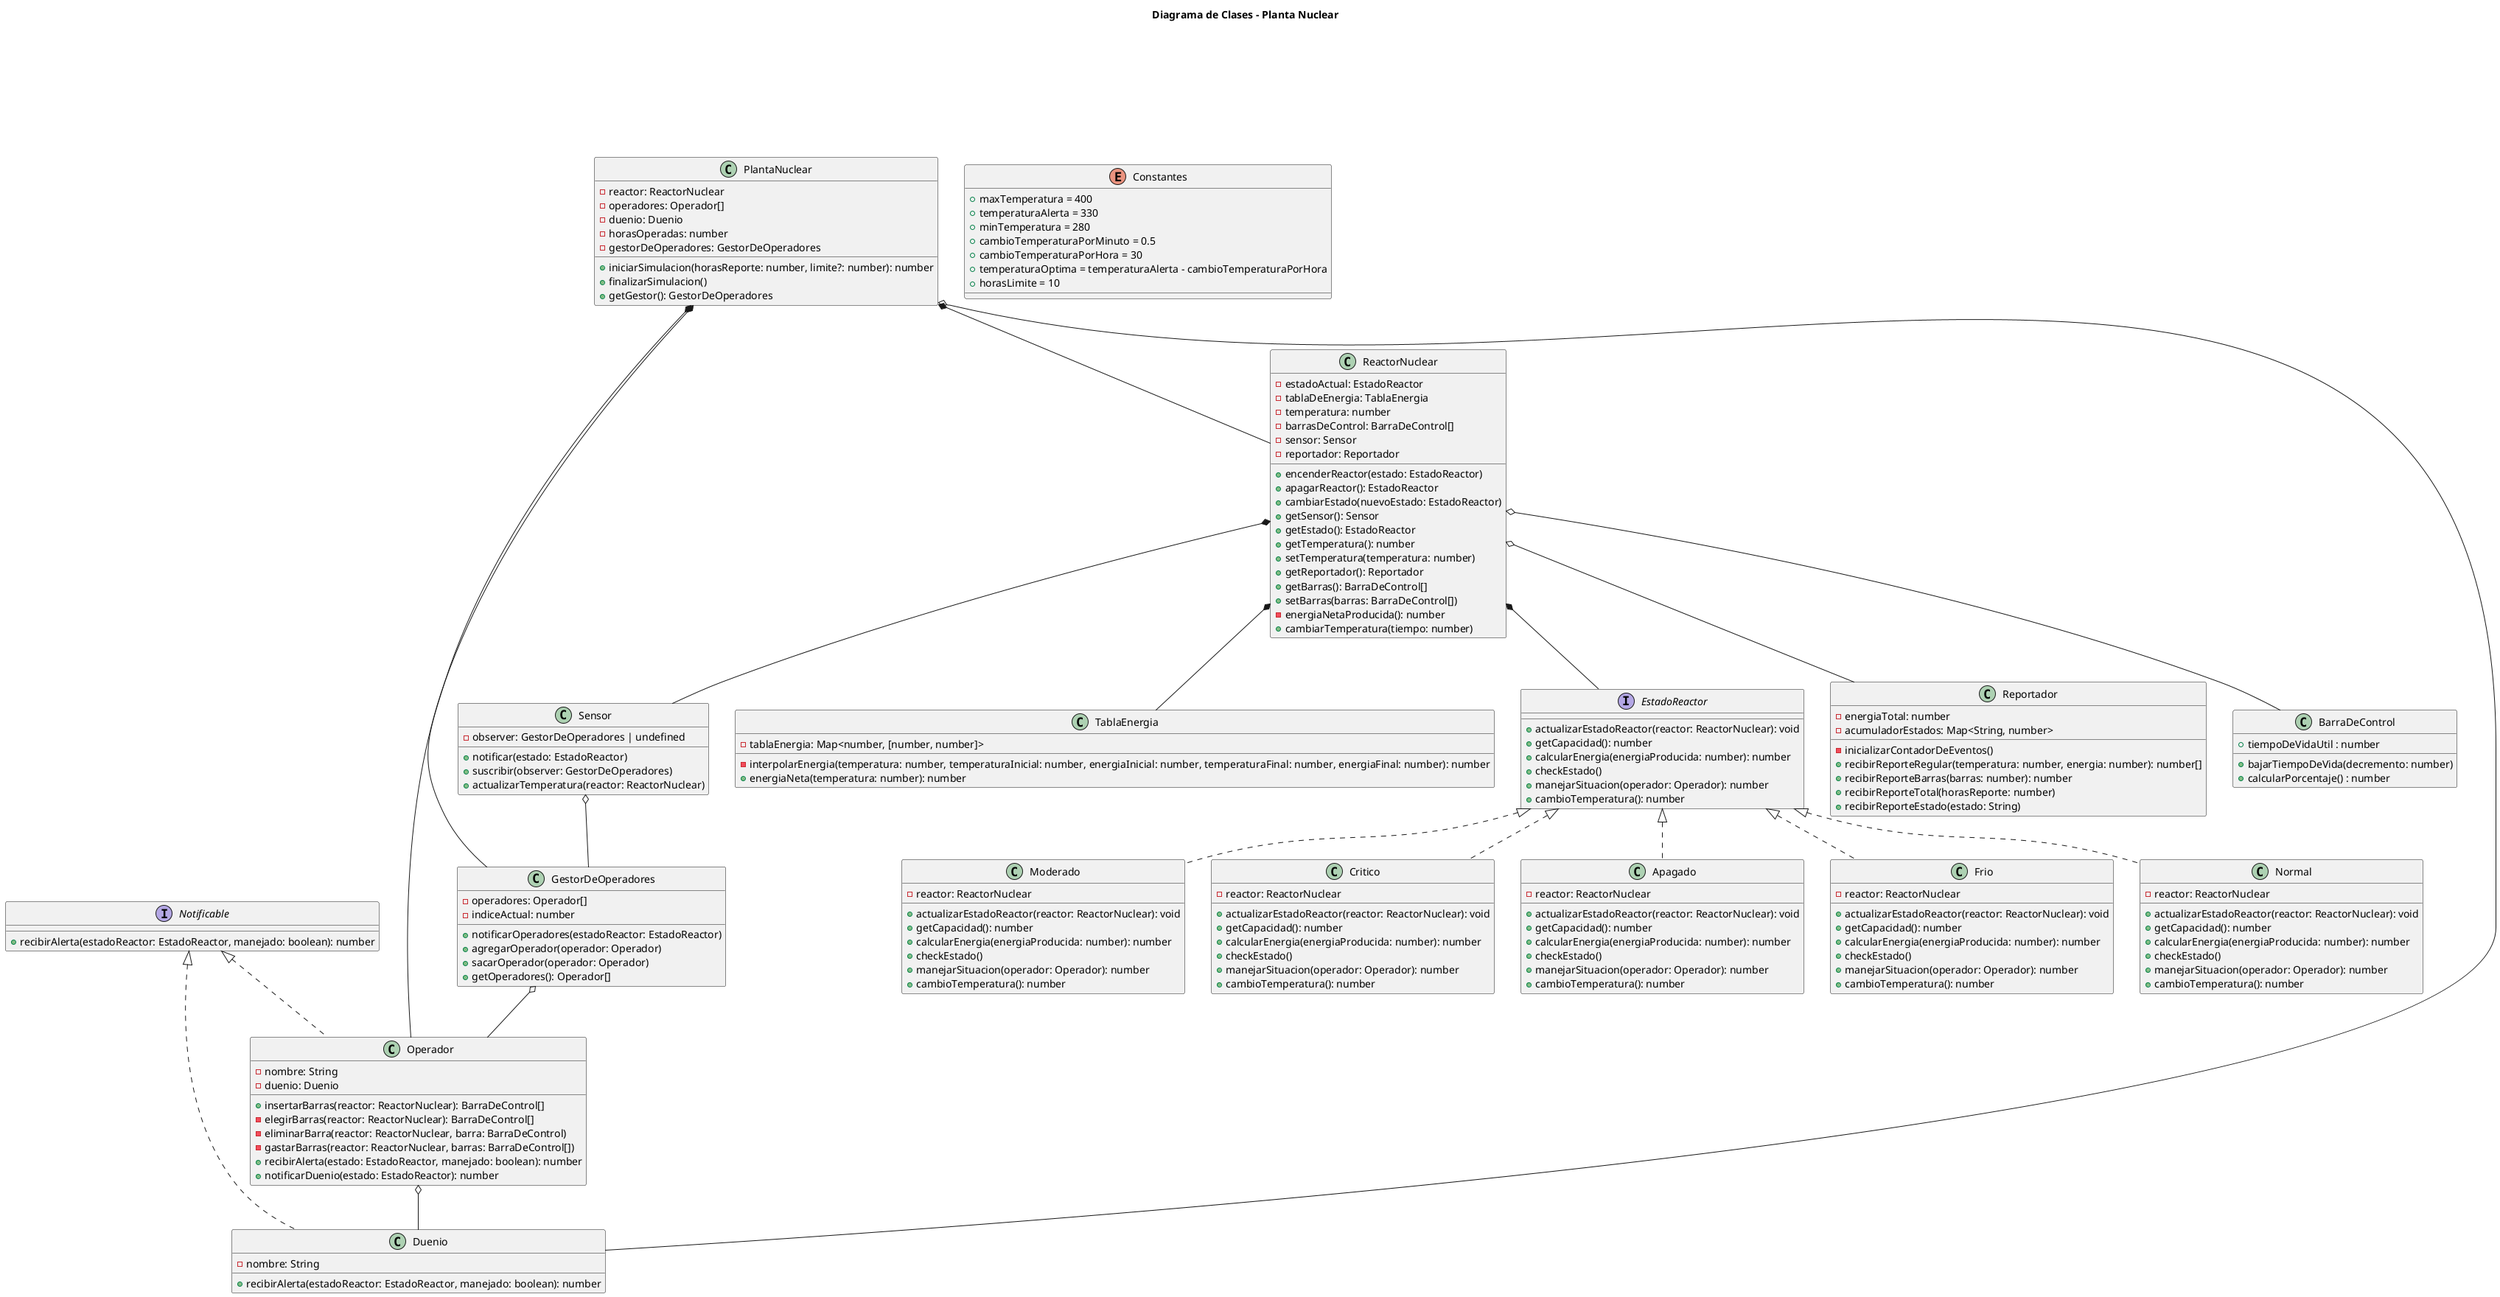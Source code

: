 @startuml Planta Nuclear
title Diagrama de Clases - Planta Nuclear

interface Notificable {
    + recibirAlerta(estadoReactor: EstadoReactor, manejado: boolean): number
}

class Duenio implements Notificable {
    -nombre: String
    
    + recibirAlerta(estadoReactor: EstadoReactor, manejado: boolean): number
}

class GestorDeOperadores {
    - operadores: Operador[]
    - indiceActual: number

    + notificarOperadores(estadoReactor: EstadoReactor)
    + agregarOperador(operador: Operador)
    + sacarOperador(operador: Operador)
    + getOperadores(): Operador[]
}

class Operador implements Notificable {
    - nombre: String
    - duenio: Duenio

    + insertarBarras(reactor: ReactorNuclear): BarraDeControl[]
    - elegirBarras(reactor: ReactorNuclear): BarraDeControl[]
    - eliminarBarra(reactor: ReactorNuclear, barra: BarraDeControl)
    - gastarBarras(reactor: ReactorNuclear, barras: BarraDeControl[])
    + recibirAlerta(estado: EstadoReactor, manejado: boolean): number
    + notificarDuenio(estado: EstadoReactor): number
}

class Reportador {
    - energiaTotal: number
    - acumuladorEstados: Map<String, number>

    - inicializarContadorDeEventos()
    + recibirReporteRegular(temperatura: number, energia: number): number[]
    + recibirReporteBarras(barras: number): number
    + recibirReporteTotal(horasReporte: number)
    + recibirReporteEstado(estado: String)
}

class PlantaNuclear {
    - reactor: ReactorNuclear
    - operadores: Operador[]
    - duenio: Duenio
    - horasOperadas: number
    - gestorDeOperadores: GestorDeOperadores

    + iniciarSimulacion(horasReporte: number, limite?: number): number
    + finalizarSimulacion()
    + getGestor(): GestorDeOperadores
}

class ReactorNuclear {
    - estadoActual: EstadoReactor
    - tablaDeEnergia: TablaEnergia
    - temperatura: number
    - barrasDeControl: BarraDeControl[]
    - sensor: Sensor
    - reportador: Reportador

    + encenderReactor(estado: EstadoReactor)
    + apagarReactor(): EstadoReactor
    + cambiarEstado(nuevoEstado: EstadoReactor)
    + getSensor(): Sensor
    + getEstado(): EstadoReactor
    + getTemperatura(): number
    + setTemperatura(temperatura: number)
    + getReportador(): Reportador
    + getBarras(): BarraDeControl[]
    + setBarras(barras: BarraDeControl[])
    - energiaNetaProducida(): number
    + cambiarTemperatura(tiempo: number)
}

class Sensor {
    - observer: GestorDeOperadores | undefined

    + notificar(estado: EstadoReactor)
    + suscribir(observer: GestorDeOperadores)
    + actualizarTemperatura(reactor: ReactorNuclear)
}

class BarraDeControl {
    + tiempoDeVidaUtil : number
    
    + bajarTiempoDeVida(decremento: number)
    + calcularPorcentaje() : number
}

class TablaEnergia {
    - tablaEnergia: Map<number, [number, number]>

    - interpolarEnergia(temperatura: number, temperaturaInicial: number, energiaInicial: number, temperaturaFinal: number, energiaFinal: number): number
    + energiaNeta(temperatura: number): number
}

Interface EstadoReactor {
    + actualizarEstadoReactor(reactor: ReactorNuclear): void
    + getCapacidad(): number
    + calcularEnergia(energiaProducida: number): number
    + checkEstado()
    + manejarSituacion(operador: Operador): number
    + cambioTemperatura(): number
}

class Frio implements EstadoReactor {
    - reactor: ReactorNuclear

    + actualizarEstadoReactor(reactor: ReactorNuclear): void
    + getCapacidad(): number
    + calcularEnergia(energiaProducida: number): number
    + checkEstado()
    + manejarSituacion(operador: Operador): number
    + cambioTemperatura(): number
}

class Normal implements EstadoReactor {
    - reactor: ReactorNuclear

    + actualizarEstadoReactor(reactor: ReactorNuclear): void
    + getCapacidad(): number
    + calcularEnergia(energiaProducida: number): number
    + checkEstado()
    + manejarSituacion(operador: Operador): number
    + cambioTemperatura(): number
}

class Moderado implements EstadoReactor {
    - reactor: ReactorNuclear

    + actualizarEstadoReactor(reactor: ReactorNuclear): void
    + getCapacidad(): number
    + calcularEnergia(energiaProducida: number): number
    + checkEstado()
    + manejarSituacion(operador: Operador): number
    + cambioTemperatura(): number
}

class Critico implements EstadoReactor {
    - reactor: ReactorNuclear

    + actualizarEstadoReactor(reactor: ReactorNuclear): void
    + getCapacidad(): number
    + calcularEnergia(energiaProducida: number): number
    + checkEstado()
    + manejarSituacion(operador: Operador): number
    + cambioTemperatura(): number
}

class Apagado implements EstadoReactor {
    - reactor: ReactorNuclear

    + actualizarEstadoReactor(reactor: ReactorNuclear): void
    + getCapacidad(): number
    + calcularEnergia(energiaProducida: number): number
    + checkEstado()
    + manejarSituacion(operador: Operador): number
    + cambioTemperatura(): number
}

enum Constantes {
    + maxTemperatura = 400
    + temperaturaAlerta = 330
    + minTemperatura = 280
    + cambioTemperaturaPorMinuto = 0.5
    + cambioTemperaturaPorHora = 30
    + temperaturaOptima = temperaturaAlerta - cambioTemperaturaPorHora
    + horasLimite = 10
}

PlantaNuclear *-- Operador
PlantaNuclear o-- Duenio
PlantaNuclear *-- ReactorNuclear
PlantaNuclear *-- GestorDeOperadores

ReactorNuclear *-- Sensor
ReactorNuclear o-- BarraDeControl
ReactorNuclear *-- EstadoReactor
ReactorNuclear *-- TablaEnergia
ReactorNuclear o-- Reportador

Sensor o-- GestorDeOperadores

GestorDeOperadores o-- Operador

Operador o-- Duenio

@enduml
